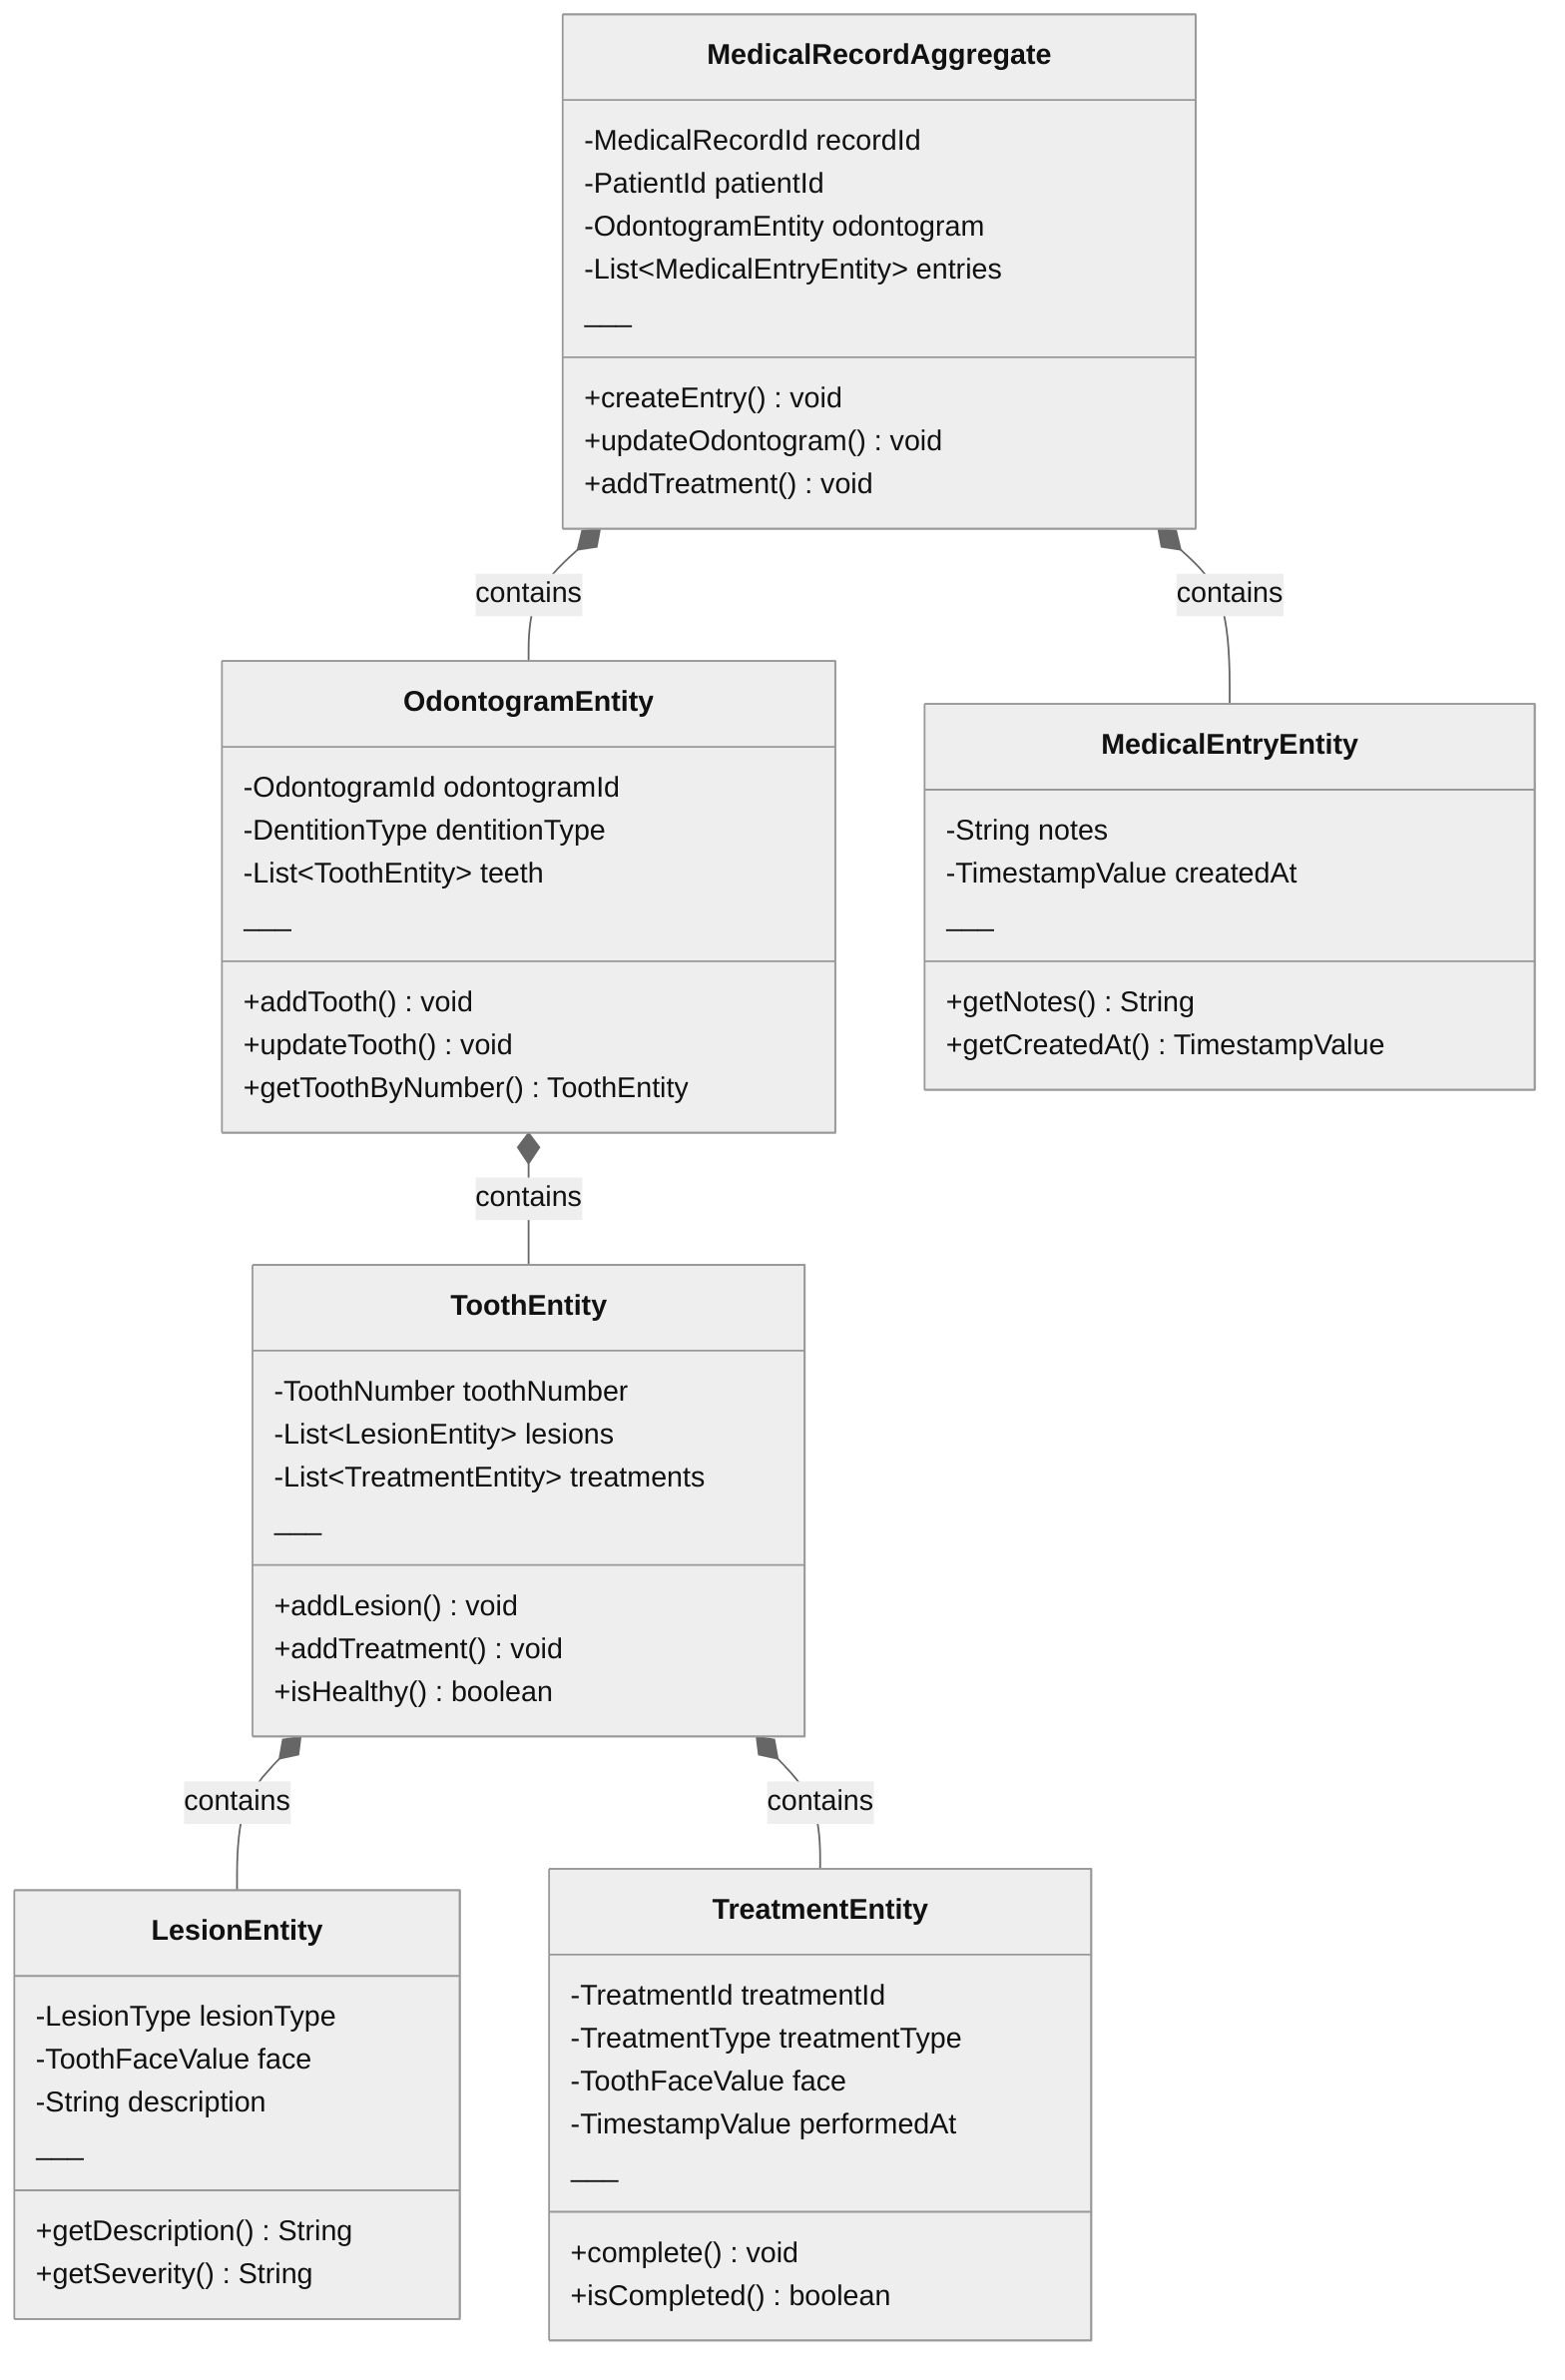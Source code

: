 %%{init: {'theme':'neutral'}}%%
classDiagram
    class MedicalRecordAggregate {
        -MedicalRecordId recordId
        -PatientId patientId
        -OdontogramEntity odontogram
        -List~MedicalEntryEntity~ entries
        ___
        +createEntry() void
        +updateOdontogram() void
        +addTreatment() void
    }
    
    class OdontogramEntity {
        -OdontogramId odontogramId
        -DentitionType dentitionType
        -List~ToothEntity~ teeth
        ___
        +addTooth() void
        +updateTooth() void
        +getToothByNumber() ToothEntity
    }
    
    class ToothEntity {
        -ToothNumber toothNumber
        -List~LesionEntity~ lesions
        -List~TreatmentEntity~ treatments
        ___
        +addLesion() void
        +addTreatment() void
        +isHealthy() boolean
    }
    
    class LesionEntity {
        -LesionType lesionType
        -ToothFaceValue face
        -String description
        ___
        +getDescription() String
        +getSeverity() String
    }
    
    class TreatmentEntity {
        -TreatmentId treatmentId
        -TreatmentType treatmentType
        -ToothFaceValue face
        -TimestampValue performedAt
        ___
        +complete() void
        +isCompleted() boolean
    }
    
    class MedicalEntryEntity {
        -String notes
        -TimestampValue createdAt
        ___
        +getNotes() String
        +getCreatedAt() TimestampValue
    }
    
    MedicalRecordAggregate *-- OdontogramEntity : contains
    MedicalRecordAggregate *-- MedicalEntryEntity : contains
    OdontogramEntity *-- ToothEntity : contains
    ToothEntity *-- LesionEntity : contains
    ToothEntity *-- TreatmentEntity : contains
